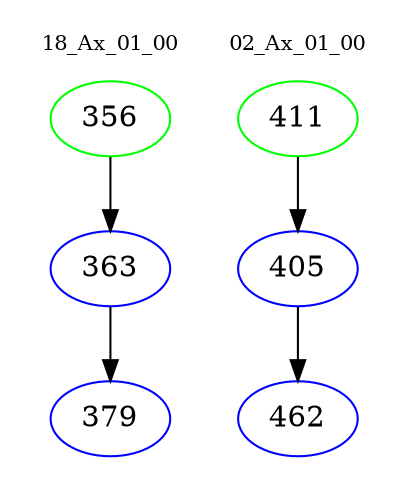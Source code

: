 digraph{
subgraph cluster_0 {
color = white
label = "18_Ax_01_00";
fontsize=10;
T0_356 [label="356", color="green"]
T0_356 -> T0_363 [color="black"]
T0_363 [label="363", color="blue"]
T0_363 -> T0_379 [color="black"]
T0_379 [label="379", color="blue"]
}
subgraph cluster_1 {
color = white
label = "02_Ax_01_00";
fontsize=10;
T1_411 [label="411", color="green"]
T1_411 -> T1_405 [color="black"]
T1_405 [label="405", color="blue"]
T1_405 -> T1_462 [color="black"]
T1_462 [label="462", color="blue"]
}
}
